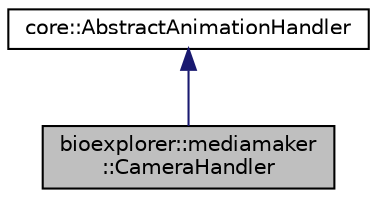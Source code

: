 digraph "bioexplorer::mediamaker::CameraHandler"
{
 // LATEX_PDF_SIZE
  edge [fontname="Helvetica",fontsize="10",labelfontname="Helvetica",labelfontsize="10"];
  node [fontname="Helvetica",fontsize="10",shape=record];
  Node1 [label="bioexplorer::mediamaker\l::CameraHandler",height=0.2,width=0.4,color="black", fillcolor="grey75", style="filled", fontcolor="black",tooltip="The CameraHandler handles the position of orientation of the camera from the given set of key frames,..."];
  Node2 -> Node1 [dir="back",color="midnightblue",fontsize="10",style="solid",fontname="Helvetica"];
  Node2 [label="core::AbstractAnimationHandler",height=0.2,width=0.4,color="black", fillcolor="white", style="filled",URL="$d2/db8/classcore_1_1AbstractAnimationHandler.html",tooltip="The AbstractAnimationHandler class handles simulation frames for the current circuit."];
}
